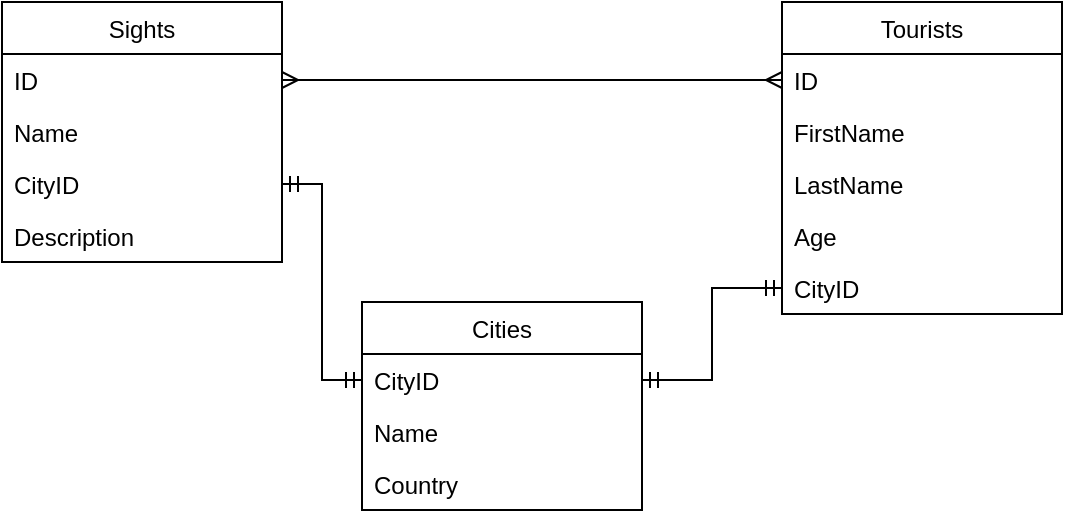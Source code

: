 <mxfile version="12.4.2" type="device" pages="1"><diagram name="BD_RK1" id="6133507b-19e7-1e82-6fc7-422aa6c4b21f"><mxGraphModel dx="308" dy="551" grid="1" gridSize="10" guides="1" tooltips="1" connect="1" arrows="1" fold="1" page="1" pageScale="1" pageWidth="1100" pageHeight="850" background="#ffffff" math="0" shadow="0"><root><mxCell id="0"/><mxCell id="1" parent="0"/><mxCell id="nPvogPX3LPIsuMDFr-Dl-2" value="Sights" style="swimlane;fontStyle=0;childLayout=stackLayout;horizontal=1;startSize=26;fillColor=none;horizontalStack=0;resizeParent=1;resizeParentMax=0;resizeLast=0;collapsible=1;marginBottom=0;" vertex="1" parent="1"><mxGeometry x="80" y="230" width="140" height="130" as="geometry"><mxRectangle x="80" y="230" width="70" height="26" as="alternateBounds"/></mxGeometry></mxCell><mxCell id="nPvogPX3LPIsuMDFr-Dl-3" value="ID" style="text;strokeColor=none;fillColor=none;align=left;verticalAlign=top;spacingLeft=4;spacingRight=4;overflow=hidden;rotatable=0;points=[[0,0.5],[1,0.5]];portConstraint=eastwest;" vertex="1" parent="nPvogPX3LPIsuMDFr-Dl-2"><mxGeometry y="26" width="140" height="26" as="geometry"/></mxCell><mxCell id="nPvogPX3LPIsuMDFr-Dl-4" value="Name" style="text;strokeColor=none;fillColor=none;align=left;verticalAlign=top;spacingLeft=4;spacingRight=4;overflow=hidden;rotatable=0;points=[[0,0.5],[1,0.5]];portConstraint=eastwest;" vertex="1" parent="nPvogPX3LPIsuMDFr-Dl-2"><mxGeometry y="52" width="140" height="26" as="geometry"/></mxCell><mxCell id="nPvogPX3LPIsuMDFr-Dl-5" value="CityID" style="text;strokeColor=none;fillColor=none;align=left;verticalAlign=top;spacingLeft=4;spacingRight=4;overflow=hidden;rotatable=0;points=[[0,0.5],[1,0.5]];portConstraint=eastwest;" vertex="1" parent="nPvogPX3LPIsuMDFr-Dl-2"><mxGeometry y="78" width="140" height="26" as="geometry"/></mxCell><mxCell id="nPvogPX3LPIsuMDFr-Dl-12" value="Description" style="text;strokeColor=none;fillColor=none;align=left;verticalAlign=top;spacingLeft=4;spacingRight=4;overflow=hidden;rotatable=0;points=[[0,0.5],[1,0.5]];portConstraint=eastwest;" vertex="1" parent="nPvogPX3LPIsuMDFr-Dl-2"><mxGeometry y="104" width="140" height="26" as="geometry"/></mxCell><mxCell id="nPvogPX3LPIsuMDFr-Dl-14" value="Cities" style="swimlane;fontStyle=0;childLayout=stackLayout;horizontal=1;startSize=26;fillColor=none;horizontalStack=0;resizeParent=1;resizeParentMax=0;resizeLast=0;collapsible=1;marginBottom=0;" vertex="1" parent="1"><mxGeometry x="260" y="380" width="140" height="104" as="geometry"/></mxCell><mxCell id="nPvogPX3LPIsuMDFr-Dl-15" value="CityID" style="text;strokeColor=none;fillColor=none;align=left;verticalAlign=top;spacingLeft=4;spacingRight=4;overflow=hidden;rotatable=0;points=[[0,0.5],[1,0.5]];portConstraint=eastwest;" vertex="1" parent="nPvogPX3LPIsuMDFr-Dl-14"><mxGeometry y="26" width="140" height="26" as="geometry"/></mxCell><mxCell id="nPvogPX3LPIsuMDFr-Dl-16" value="Name" style="text;strokeColor=none;fillColor=none;align=left;verticalAlign=top;spacingLeft=4;spacingRight=4;overflow=hidden;rotatable=0;points=[[0,0.5],[1,0.5]];portConstraint=eastwest;" vertex="1" parent="nPvogPX3LPIsuMDFr-Dl-14"><mxGeometry y="52" width="140" height="26" as="geometry"/></mxCell><mxCell id="nPvogPX3LPIsuMDFr-Dl-17" value="Country" style="text;strokeColor=none;fillColor=none;align=left;verticalAlign=top;spacingLeft=4;spacingRight=4;overflow=hidden;rotatable=0;points=[[0,0.5],[1,0.5]];portConstraint=eastwest;" vertex="1" parent="nPvogPX3LPIsuMDFr-Dl-14"><mxGeometry y="78" width="140" height="26" as="geometry"/></mxCell><mxCell id="nPvogPX3LPIsuMDFr-Dl-18" value="Tourists" style="swimlane;fontStyle=0;childLayout=stackLayout;horizontal=1;startSize=26;fillColor=none;horizontalStack=0;resizeParent=1;resizeParentMax=0;resizeLast=0;collapsible=1;marginBottom=0;" vertex="1" parent="1"><mxGeometry x="470" y="230" width="140" height="156" as="geometry"><mxRectangle x="80" y="230" width="70" height="26" as="alternateBounds"/></mxGeometry></mxCell><mxCell id="nPvogPX3LPIsuMDFr-Dl-19" value="ID" style="text;strokeColor=none;fillColor=none;align=left;verticalAlign=top;spacingLeft=4;spacingRight=4;overflow=hidden;rotatable=0;points=[[0,0.5],[1,0.5]];portConstraint=eastwest;" vertex="1" parent="nPvogPX3LPIsuMDFr-Dl-18"><mxGeometry y="26" width="140" height="26" as="geometry"/></mxCell><mxCell id="nPvogPX3LPIsuMDFr-Dl-20" value="FirstName" style="text;strokeColor=none;fillColor=none;align=left;verticalAlign=top;spacingLeft=4;spacingRight=4;overflow=hidden;rotatable=0;points=[[0,0.5],[1,0.5]];portConstraint=eastwest;" vertex="1" parent="nPvogPX3LPIsuMDFr-Dl-18"><mxGeometry y="52" width="140" height="26" as="geometry"/></mxCell><mxCell id="nPvogPX3LPIsuMDFr-Dl-21" value="LastName" style="text;strokeColor=none;fillColor=none;align=left;verticalAlign=top;spacingLeft=4;spacingRight=4;overflow=hidden;rotatable=0;points=[[0,0.5],[1,0.5]];portConstraint=eastwest;" vertex="1" parent="nPvogPX3LPIsuMDFr-Dl-18"><mxGeometry y="78" width="140" height="26" as="geometry"/></mxCell><mxCell id="nPvogPX3LPIsuMDFr-Dl-22" value="Age" style="text;strokeColor=none;fillColor=none;align=left;verticalAlign=top;spacingLeft=4;spacingRight=4;overflow=hidden;rotatable=0;points=[[0,0.5],[1,0.5]];portConstraint=eastwest;" vertex="1" parent="nPvogPX3LPIsuMDFr-Dl-18"><mxGeometry y="104" width="140" height="26" as="geometry"/></mxCell><mxCell id="nPvogPX3LPIsuMDFr-Dl-23" value="CityID" style="text;strokeColor=none;fillColor=none;align=left;verticalAlign=top;spacingLeft=4;spacingRight=4;overflow=hidden;rotatable=0;points=[[0,0.5],[1,0.5]];portConstraint=eastwest;" vertex="1" parent="nPvogPX3LPIsuMDFr-Dl-18"><mxGeometry y="130" width="140" height="26" as="geometry"/></mxCell><mxCell id="nPvogPX3LPIsuMDFr-Dl-24" style="edgeStyle=orthogonalEdgeStyle;rounded=0;orthogonalLoop=1;jettySize=auto;html=1;startArrow=ERmany;startFill=0;endArrow=ERmany;endFill=0;" edge="1" parent="1" source="nPvogPX3LPIsuMDFr-Dl-3" target="nPvogPX3LPIsuMDFr-Dl-19"><mxGeometry relative="1" as="geometry"/></mxCell><mxCell id="nPvogPX3LPIsuMDFr-Dl-25" style="edgeStyle=orthogonalEdgeStyle;rounded=0;orthogonalLoop=1;jettySize=auto;html=1;exitX=1;exitY=0.5;exitDx=0;exitDy=0;entryX=0;entryY=0.5;entryDx=0;entryDy=0;startArrow=ERmandOne;startFill=0;endArrow=ERmandOne;endFill=0;" edge="1" parent="1" source="nPvogPX3LPIsuMDFr-Dl-5" target="nPvogPX3LPIsuMDFr-Dl-15"><mxGeometry relative="1" as="geometry"/></mxCell><mxCell id="nPvogPX3LPIsuMDFr-Dl-26" style="edgeStyle=orthogonalEdgeStyle;rounded=0;orthogonalLoop=1;jettySize=auto;html=1;exitX=1;exitY=0.5;exitDx=0;exitDy=0;entryX=0;entryY=0.5;entryDx=0;entryDy=0;endArrow=ERmandOne;endFill=0;startArrow=ERmandOne;startFill=0;" edge="1" parent="1" source="nPvogPX3LPIsuMDFr-Dl-15" target="nPvogPX3LPIsuMDFr-Dl-23"><mxGeometry relative="1" as="geometry"/></mxCell></root></mxGraphModel></diagram></mxfile>
